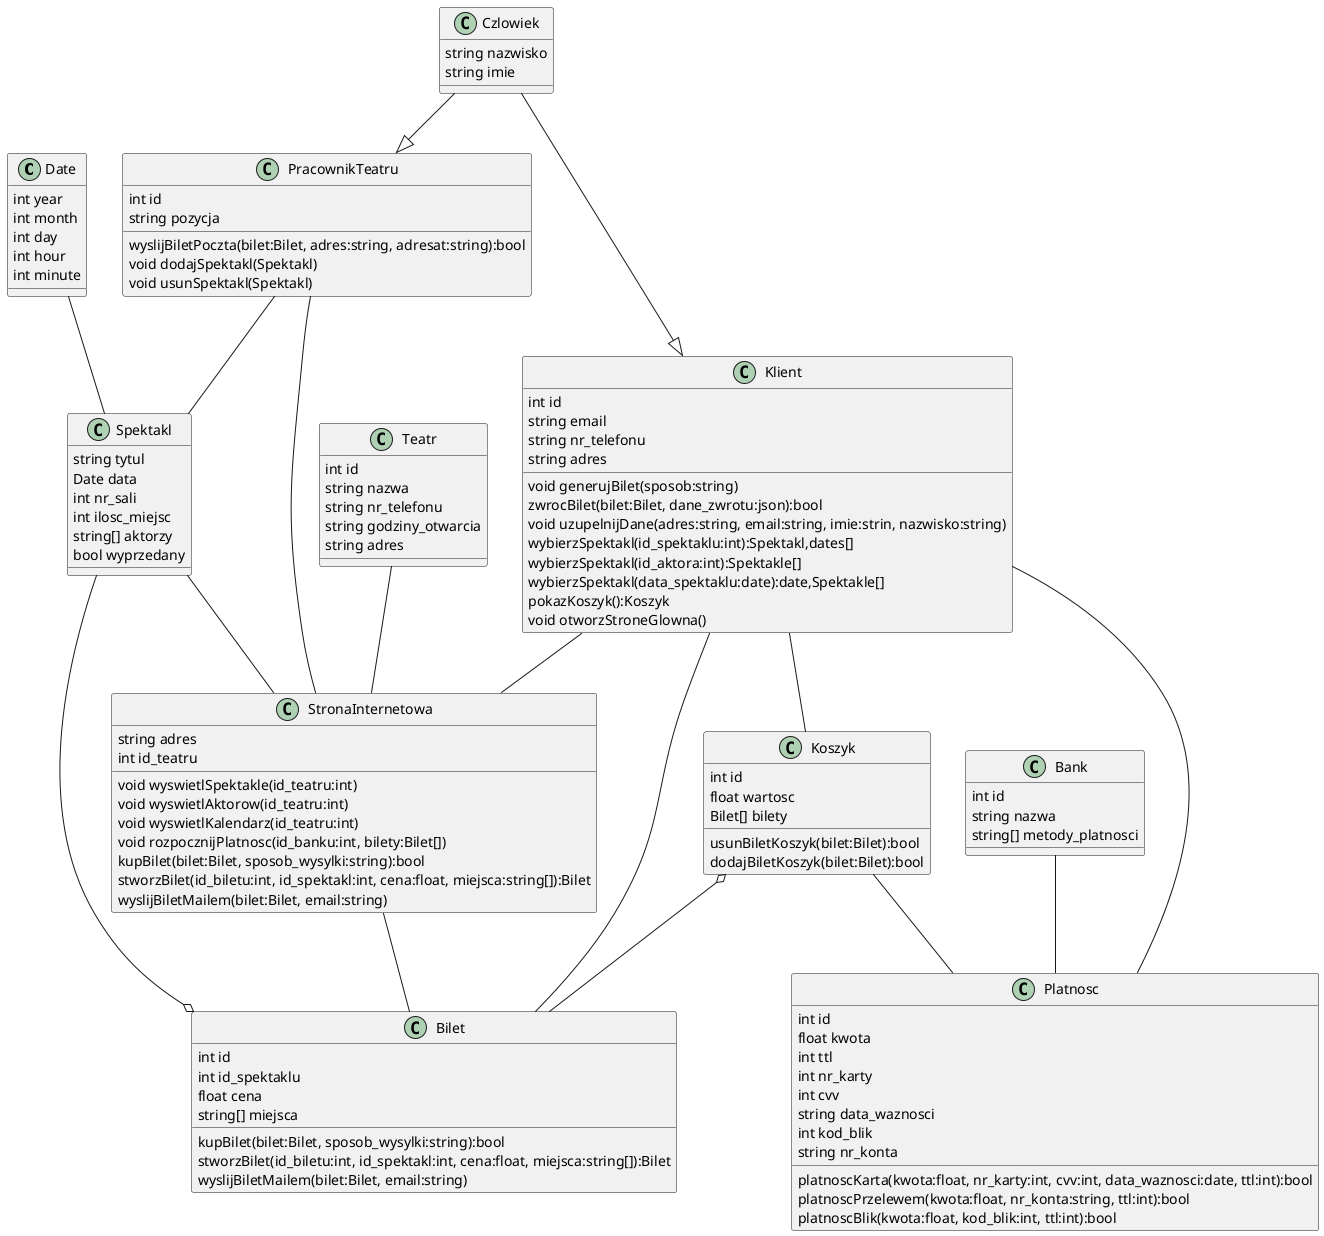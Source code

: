 @startuml ClassDiagram


class Date {
  int year
  int month
  int day
  int hour
  int minute
}


class Spektakl {
  string tytul
  Date data
  int nr_sali
  int ilosc_miejsc
  string[] aktorzy
  bool wyprzedany
}

class Czlowiek {
  string nazwisko
  string imie
}
class Klient {
  int id 
  string email
  string nr_telefonu
  string adres
  
  void generujBilet(sposob:string)
  zwrocBilet(bilet:Bilet, dane_zwrotu:json):bool
  void uzupelnijDane(adres:string, email:string, imie:strin, nazwisko:string)
  wybierzSpektakl(id_spektaklu:int):Spektakl,dates[]
  wybierzSpektakl(id_aktora:int):Spektakle[]
  wybierzSpektakl(data_spektaklu:date):date,Spektakle[]
  pokazKoszyk():Koszyk
  void otworzStroneGlowna()
}


class Bank {
  int id 
  string nazwa
  string[] metody_platnosci
}

class Platnosc {
  int id 
  float kwota
  int ttl
  int nr_karty
  int cvv 
  string data_waznosci
  int kod_blik
  string nr_konta

  platnoscKarta(kwota:float, nr_karty:int, cvv:int, data_waznosci:date, ttl:int):bool
  platnoscPrzelewem(kwota:float, nr_konta:string, ttl:int):bool
  platnoscBlik(kwota:float, kod_blik:int, ttl:int):bool
}

class Bilet{
  int id 
  int id_spektaklu
  float cena
  string[] miejsca

  kupBilet(bilet:Bilet, sposob_wysylki:string):bool
  stworzBilet(id_biletu:int, id_spektakl:int, cena:float, miejsca:string[]):Bilet
  wyslijBiletMailem(bilet:Bilet, email:string)
}


class Koszyk {
  int id
  float wartosc
  Bilet[] bilety

  usunBiletKoszyk(bilet:Bilet):bool
  dodajBiletKoszyk(bilet:Bilet):bool
}


class PracownikTeatru {
  int id
  string pozycja

  wyslijBiletPoczta(bilet:Bilet, adres:string, adresat:string):bool
  void dodajSpektakl(Spektakl)
  void usunSpektakl(Spektakl)
}

class Teatr {
  int id 
  string nazwa
  string nr_telefonu
  string godziny_otwarcia
  string adres
}

class StronaInternetowa {
  string adres
  int id_teatru
  void wyswietlSpektakle(id_teatru:int)
  void wyswietlAktorow(id_teatru:int)
  void wyswietlKalendarz(id_teatru:int)
  void rozpocznijPlatnosc(id_banku:int, bilety:Bilet[])
  kupBilet(bilet:Bilet, sposob_wysylki:string):bool
  stworzBilet(id_biletu:int, id_spektakl:int, cena:float, miejsca:string[]):Bilet
  wyslijBiletMailem(bilet:Bilet, email:string)
}

Klient -- StronaInternetowa
Klient -- Koszyk
Klient -- Platnosc
Klient -- Bilet
Koszyk o-- Bilet
Koszyk -- Platnosc

PracownikTeatru -- StronaInternetowa

Bank -- Platnosc
Bilet o-- Spektakl

Date -- Spektakl
Spektakl -- StronaInternetowa
StronaInternetowa -- Bilet
PracownikTeatru -- Spektakl

Czlowiek --|> Klient 
Czlowiek --|> PracownikTeatru

Teatr -- StronaInternetowa
@enduml